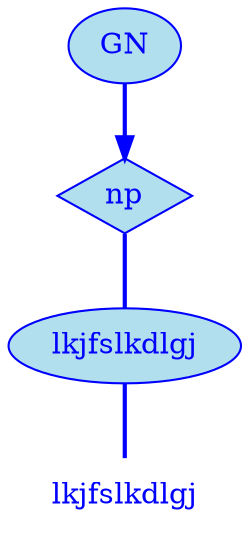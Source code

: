 digraph g {
	graph [bb="0,0,110,252"];
	node [label="\N"];
	graph [_draw_="c 5 -white C 5 -white P 4 0 0 0 252 110 252 110 0 ",
		xdotversion="1.2"];
	"mc1s1_t1#token84" [label=lkjfslkdlgj, shape=plaintext, fillcolor=lightblue2, fontcolor=blue, pos="55,18", width="1.08", height="0.50", _ldraw_="F 14.000000 11 -Times-Roman c 4 -blue T 55 13 0 63 11 -lkjfslkdlgj "];
	"mc1s1_W1#wordmc1s1_t1#token" [label=lkjfslkdlgj, shape=ellipse, fillcolor=lightblue2, fontcolor=blue, pos="55,90", width="1.53", height="0.50", color=blue, style=filled, _draw_="S 6 -filled c 4 -blue C 10 -lightblue2 E 55 90 55 18 ", _ldraw_="F 14.000000 11 -Times-Roman c 4 -blue T 55 85 0 63 11 -lkjfslkdlgj "];
	"mc1s1_P13#pos" [label=np, shape=diamond, fillcolor=lightblue2, fontcolor=blue, pos="55,162", width="0.75", height="0.50", color=blue, style=filled, _draw_="S 6 -filled c 4 -blue C 10 -lightblue2 P 4 55 180 28 162 55 144 82 162 ", _ldraw_="F 14.000000 11 -Times-Roman c 4 -blue T 55 157 0 17 2 -np "];
	"mc1s1_chk0#chunk" [label=GN, fillcolor=lightblue2, fontcolor=blue, pos="55,234", width="0.75", height="0.50", color=blue, style=filled, arrowhead=doubleoctagon, _draw_="S 6 -filled c 4 -blue C 10 -lightblue2 E 55 234 27 18 ", _ldraw_="F 14.000000 11 -Times-Roman c 4 -blue T 55 229 0 22 2 -GN "];
	"mc1s1_W1#wordmc1s1_t1#token" -> "mc1s1_t1#token84" [arrowhead=none, color=blue, fontcolor=blue, style=bold, minlen=1, pos="55,72 55,61 55,47 55,36", _draw_="S 4 -bold c 4 -blue B 4 55 72 55 61 55 47 55 36 "];
	"mc1s1_P13#pos" -> "mc1s1_W1#wordmc1s1_t1#token" [arrowhead=none, color=blue, fontcolor=blue, style=bold, minlen=1, pos="55,144 55,133 55,119 55,108", _draw_="S 4 -bold c 4 -blue B 4 55 144 55 133 55 119 55 108 "];
	"mc1s1_chk0#chunk" -> "mc1s1_P13#pos" [color=blue, fontcolor=blue, style=bold, minlen=1, pos="e,55,180 55,216 55,208 55,199 55,190", shape=normal, _draw_="S 4 -bold c 4 -blue B 4 55 216 55 208 55 199 55 190 ", _hdraw_="S 5 -solid S 15 -setlinewidth(1) c 4 -blue C 4 -blue P 3 59 190 55 180 52 190 "];
}
